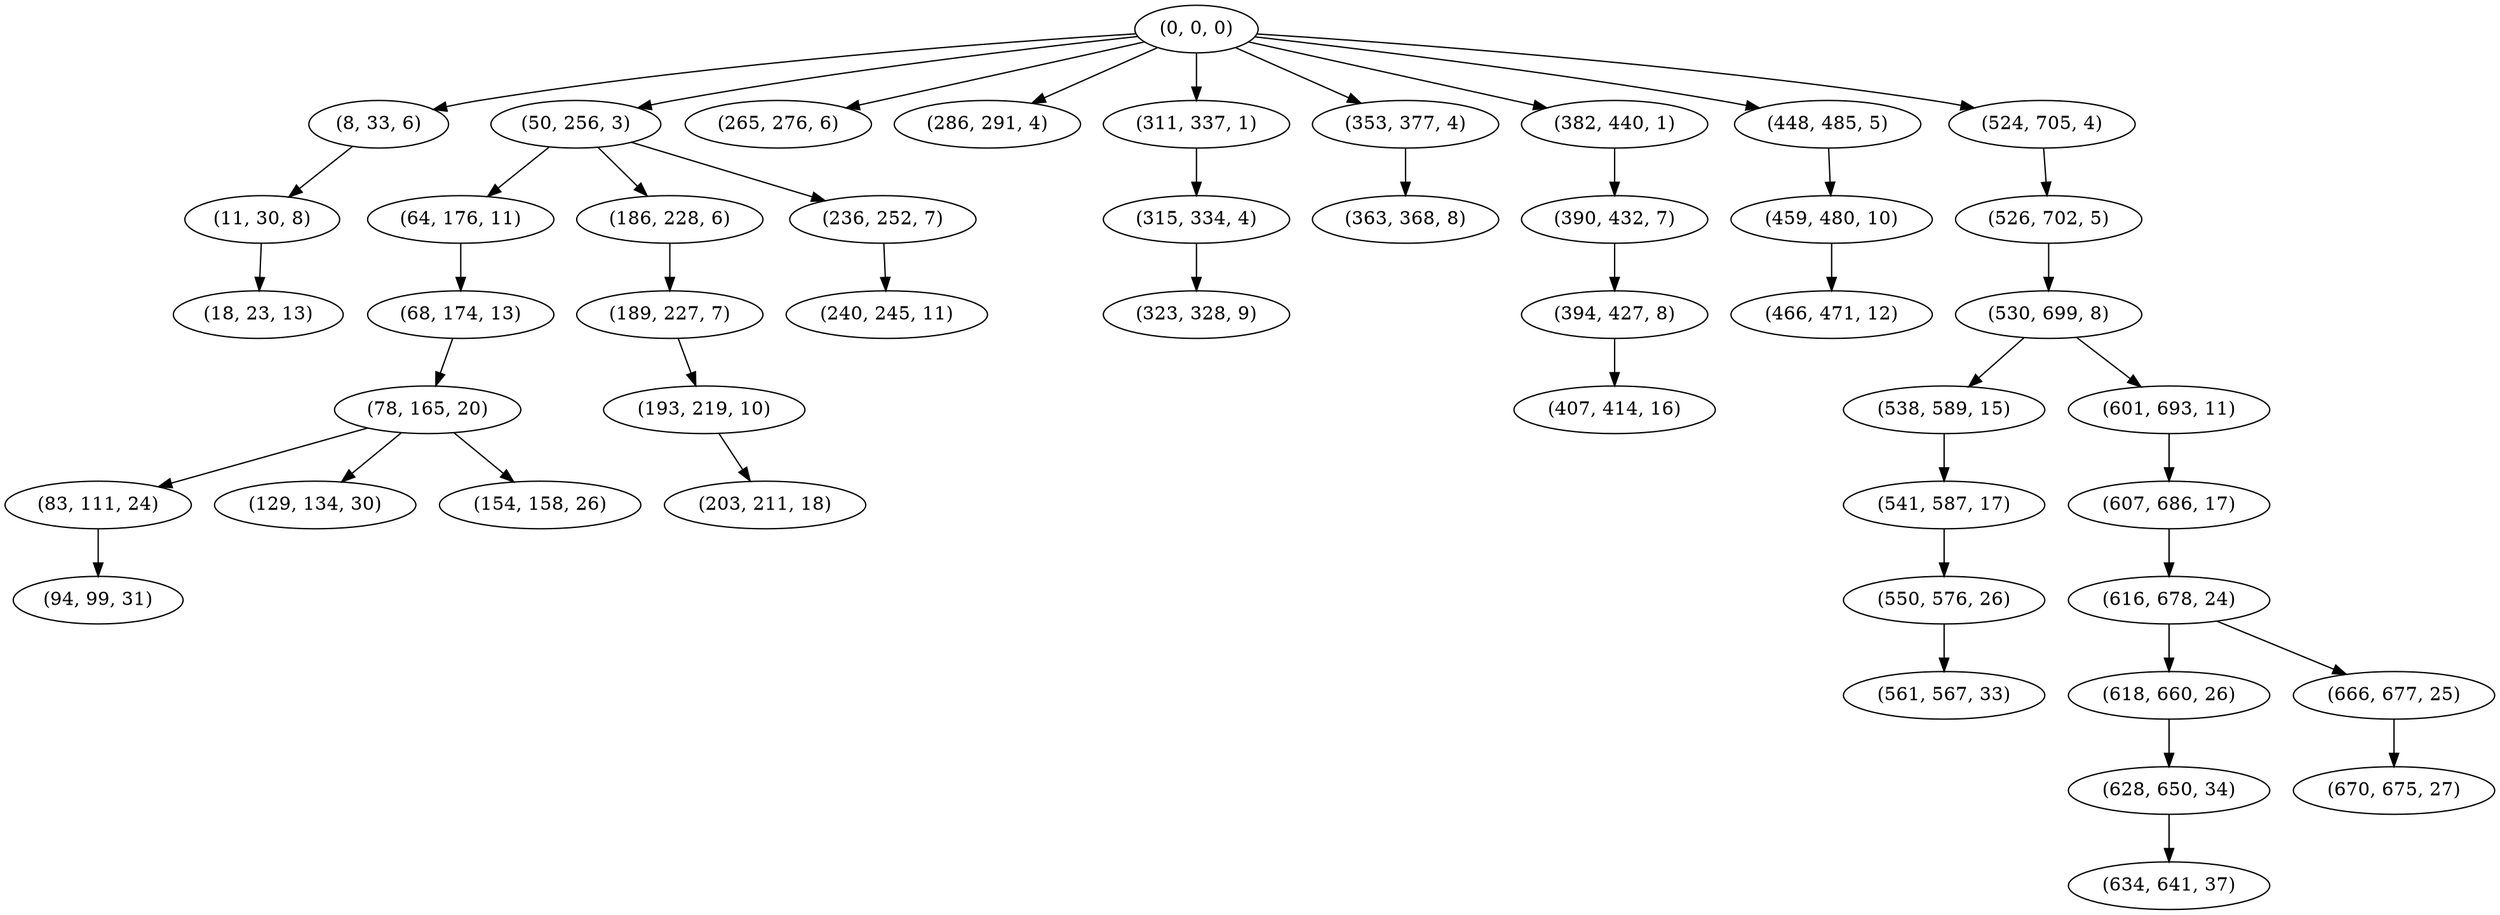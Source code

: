 digraph tree {
    "(0, 0, 0)";
    "(8, 33, 6)";
    "(11, 30, 8)";
    "(18, 23, 13)";
    "(50, 256, 3)";
    "(64, 176, 11)";
    "(68, 174, 13)";
    "(78, 165, 20)";
    "(83, 111, 24)";
    "(94, 99, 31)";
    "(129, 134, 30)";
    "(154, 158, 26)";
    "(186, 228, 6)";
    "(189, 227, 7)";
    "(193, 219, 10)";
    "(203, 211, 18)";
    "(236, 252, 7)";
    "(240, 245, 11)";
    "(265, 276, 6)";
    "(286, 291, 4)";
    "(311, 337, 1)";
    "(315, 334, 4)";
    "(323, 328, 9)";
    "(353, 377, 4)";
    "(363, 368, 8)";
    "(382, 440, 1)";
    "(390, 432, 7)";
    "(394, 427, 8)";
    "(407, 414, 16)";
    "(448, 485, 5)";
    "(459, 480, 10)";
    "(466, 471, 12)";
    "(524, 705, 4)";
    "(526, 702, 5)";
    "(530, 699, 8)";
    "(538, 589, 15)";
    "(541, 587, 17)";
    "(550, 576, 26)";
    "(561, 567, 33)";
    "(601, 693, 11)";
    "(607, 686, 17)";
    "(616, 678, 24)";
    "(618, 660, 26)";
    "(628, 650, 34)";
    "(634, 641, 37)";
    "(666, 677, 25)";
    "(670, 675, 27)";
    "(0, 0, 0)" -> "(8, 33, 6)";
    "(0, 0, 0)" -> "(50, 256, 3)";
    "(0, 0, 0)" -> "(265, 276, 6)";
    "(0, 0, 0)" -> "(286, 291, 4)";
    "(0, 0, 0)" -> "(311, 337, 1)";
    "(0, 0, 0)" -> "(353, 377, 4)";
    "(0, 0, 0)" -> "(382, 440, 1)";
    "(0, 0, 0)" -> "(448, 485, 5)";
    "(0, 0, 0)" -> "(524, 705, 4)";
    "(8, 33, 6)" -> "(11, 30, 8)";
    "(11, 30, 8)" -> "(18, 23, 13)";
    "(50, 256, 3)" -> "(64, 176, 11)";
    "(50, 256, 3)" -> "(186, 228, 6)";
    "(50, 256, 3)" -> "(236, 252, 7)";
    "(64, 176, 11)" -> "(68, 174, 13)";
    "(68, 174, 13)" -> "(78, 165, 20)";
    "(78, 165, 20)" -> "(83, 111, 24)";
    "(78, 165, 20)" -> "(129, 134, 30)";
    "(78, 165, 20)" -> "(154, 158, 26)";
    "(83, 111, 24)" -> "(94, 99, 31)";
    "(186, 228, 6)" -> "(189, 227, 7)";
    "(189, 227, 7)" -> "(193, 219, 10)";
    "(193, 219, 10)" -> "(203, 211, 18)";
    "(236, 252, 7)" -> "(240, 245, 11)";
    "(311, 337, 1)" -> "(315, 334, 4)";
    "(315, 334, 4)" -> "(323, 328, 9)";
    "(353, 377, 4)" -> "(363, 368, 8)";
    "(382, 440, 1)" -> "(390, 432, 7)";
    "(390, 432, 7)" -> "(394, 427, 8)";
    "(394, 427, 8)" -> "(407, 414, 16)";
    "(448, 485, 5)" -> "(459, 480, 10)";
    "(459, 480, 10)" -> "(466, 471, 12)";
    "(524, 705, 4)" -> "(526, 702, 5)";
    "(526, 702, 5)" -> "(530, 699, 8)";
    "(530, 699, 8)" -> "(538, 589, 15)";
    "(530, 699, 8)" -> "(601, 693, 11)";
    "(538, 589, 15)" -> "(541, 587, 17)";
    "(541, 587, 17)" -> "(550, 576, 26)";
    "(550, 576, 26)" -> "(561, 567, 33)";
    "(601, 693, 11)" -> "(607, 686, 17)";
    "(607, 686, 17)" -> "(616, 678, 24)";
    "(616, 678, 24)" -> "(618, 660, 26)";
    "(616, 678, 24)" -> "(666, 677, 25)";
    "(618, 660, 26)" -> "(628, 650, 34)";
    "(628, 650, 34)" -> "(634, 641, 37)";
    "(666, 677, 25)" -> "(670, 675, 27)";
}
